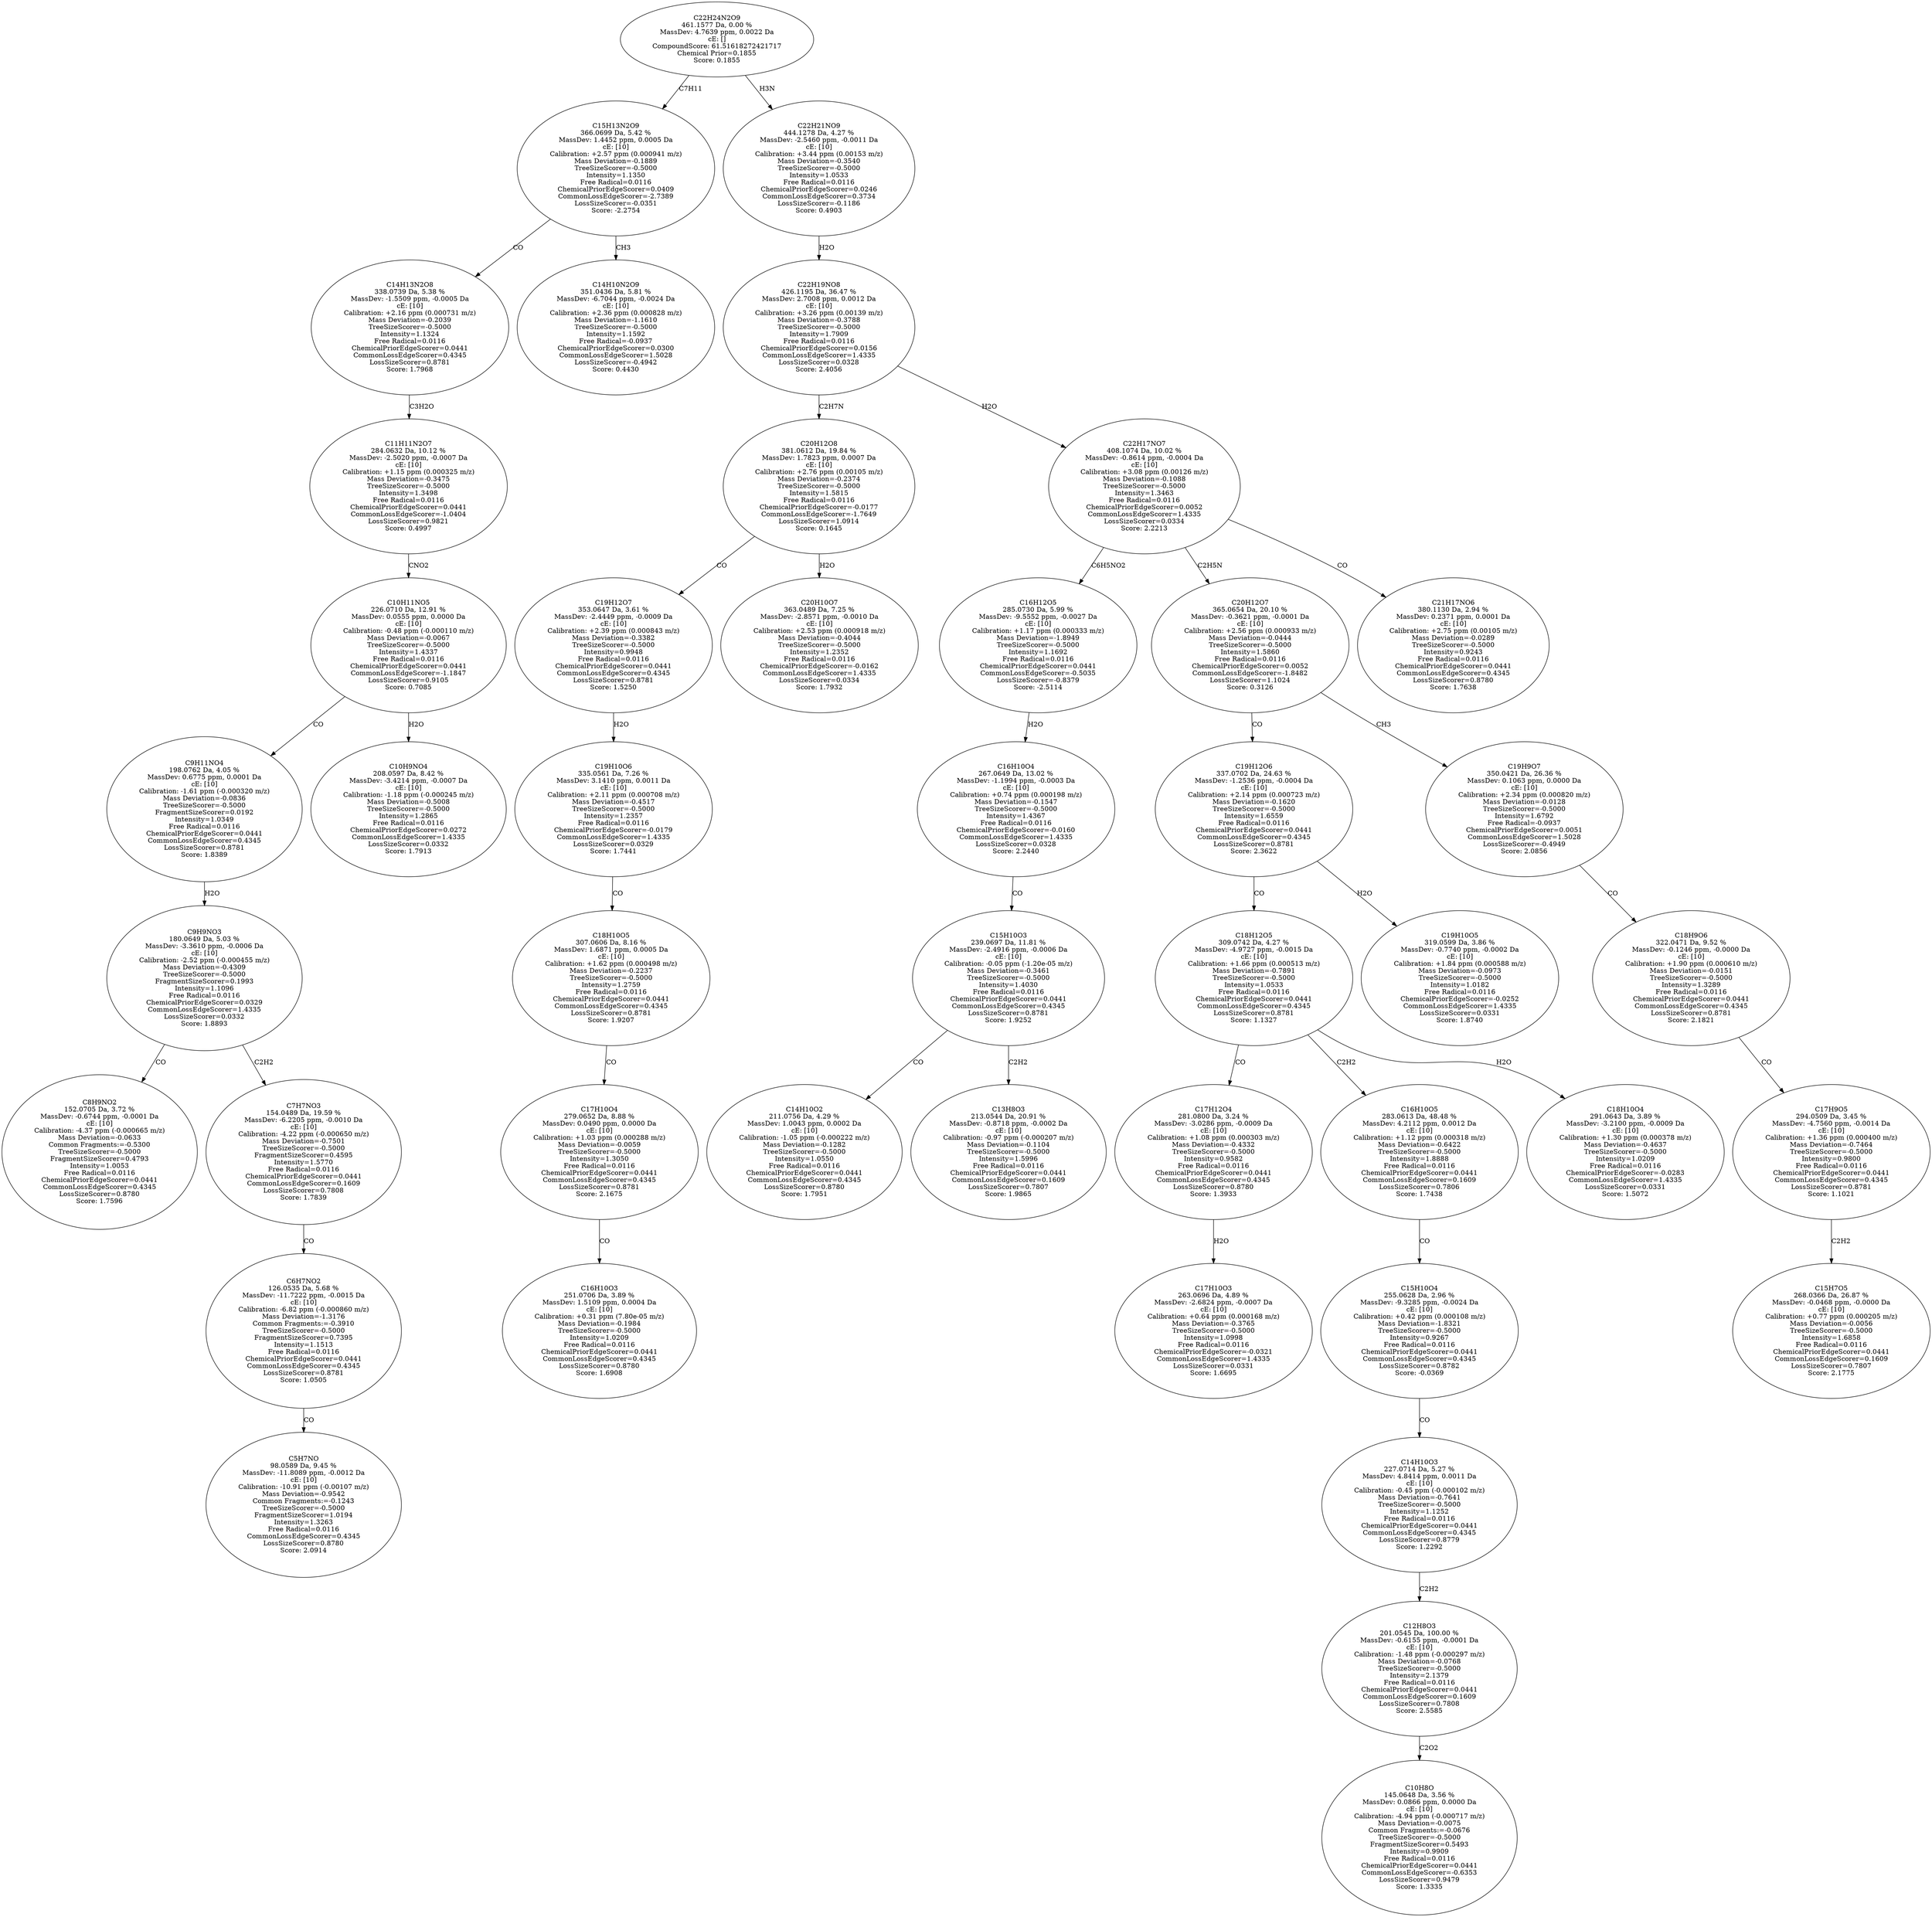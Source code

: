 strict digraph {
v1 [label="C8H9NO2\n152.0705 Da, 3.72 %\nMassDev: -0.6744 ppm, -0.0001 Da\ncE: [10]\nCalibration: -4.37 ppm (-0.000665 m/z)\nMass Deviation=-0.0633\nCommon Fragments:=-0.5300\nTreeSizeScorer=-0.5000\nFragmentSizeScorer=0.4793\nIntensity=1.0053\nFree Radical=0.0116\nChemicalPriorEdgeScorer=0.0441\nCommonLossEdgeScorer=0.4345\nLossSizeScorer=0.8780\nScore: 1.7596"];
v2 [label="C5H7NO\n98.0589 Da, 9.45 %\nMassDev: -11.8089 ppm, -0.0012 Da\ncE: [10]\nCalibration: -10.91 ppm (-0.00107 m/z)\nMass Deviation=-0.9542\nCommon Fragments:=-0.1243\nTreeSizeScorer=-0.5000\nFragmentSizeScorer=1.0194\nIntensity=1.3263\nFree Radical=0.0116\nCommonLossEdgeScorer=0.4345\nLossSizeScorer=0.8780\nScore: 2.0914"];
v3 [label="C6H7NO2\n126.0535 Da, 5.68 %\nMassDev: -11.7222 ppm, -0.0015 Da\ncE: [10]\nCalibration: -6.82 ppm (-0.000860 m/z)\nMass Deviation=-1.3176\nCommon Fragments:=-0.3910\nTreeSizeScorer=-0.5000\nFragmentSizeScorer=0.7395\nIntensity=1.1513\nFree Radical=0.0116\nChemicalPriorEdgeScorer=0.0441\nCommonLossEdgeScorer=0.4345\nLossSizeScorer=0.8781\nScore: 1.0505"];
v4 [label="C7H7NO3\n154.0489 Da, 19.59 %\nMassDev: -6.2205 ppm, -0.0010 Da\ncE: [10]\nCalibration: -4.22 ppm (-0.000650 m/z)\nMass Deviation=-0.7501\nTreeSizeScorer=-0.5000\nFragmentSizeScorer=0.4595\nIntensity=1.5770\nFree Radical=0.0116\nChemicalPriorEdgeScorer=0.0441\nCommonLossEdgeScorer=0.1609\nLossSizeScorer=0.7808\nScore: 1.7839"];
v5 [label="C9H9NO3\n180.0649 Da, 5.03 %\nMassDev: -3.3610 ppm, -0.0006 Da\ncE: [10]\nCalibration: -2.52 ppm (-0.000455 m/z)\nMass Deviation=-0.4309\nTreeSizeScorer=-0.5000\nFragmentSizeScorer=0.1993\nIntensity=1.1096\nFree Radical=0.0116\nChemicalPriorEdgeScorer=0.0329\nCommonLossEdgeScorer=1.4335\nLossSizeScorer=0.0332\nScore: 1.8893"];
v6 [label="C9H11NO4\n198.0762 Da, 4.05 %\nMassDev: 0.6775 ppm, 0.0001 Da\ncE: [10]\nCalibration: -1.61 ppm (-0.000320 m/z)\nMass Deviation=-0.0836\nTreeSizeScorer=-0.5000\nFragmentSizeScorer=0.0192\nIntensity=1.0349\nFree Radical=0.0116\nChemicalPriorEdgeScorer=0.0441\nCommonLossEdgeScorer=0.4345\nLossSizeScorer=0.8781\nScore: 1.8389"];
v7 [label="C10H9NO4\n208.0597 Da, 8.42 %\nMassDev: -3.4214 ppm, -0.0007 Da\ncE: [10]\nCalibration: -1.18 ppm (-0.000245 m/z)\nMass Deviation=-0.5008\nTreeSizeScorer=-0.5000\nIntensity=1.2865\nFree Radical=0.0116\nChemicalPriorEdgeScorer=0.0272\nCommonLossEdgeScorer=1.4335\nLossSizeScorer=0.0332\nScore: 1.7913"];
v8 [label="C10H11NO5\n226.0710 Da, 12.91 %\nMassDev: 0.0555 ppm, 0.0000 Da\ncE: [10]\nCalibration: -0.48 ppm (-0.000110 m/z)\nMass Deviation=-0.0067\nTreeSizeScorer=-0.5000\nIntensity=1.4337\nFree Radical=0.0116\nChemicalPriorEdgeScorer=0.0441\nCommonLossEdgeScorer=-1.1847\nLossSizeScorer=0.9105\nScore: 0.7085"];
v9 [label="C11H11N2O7\n284.0632 Da, 10.12 %\nMassDev: -2.5020 ppm, -0.0007 Da\ncE: [10]\nCalibration: +1.15 ppm (0.000325 m/z)\nMass Deviation=-0.3475\nTreeSizeScorer=-0.5000\nIntensity=1.3498\nFree Radical=0.0116\nChemicalPriorEdgeScorer=0.0441\nCommonLossEdgeScorer=-1.0404\nLossSizeScorer=0.9821\nScore: 0.4997"];
v10 [label="C14H13N2O8\n338.0739 Da, 5.38 %\nMassDev: -1.5509 ppm, -0.0005 Da\ncE: [10]\nCalibration: +2.16 ppm (0.000731 m/z)\nMass Deviation=-0.2039\nTreeSizeScorer=-0.5000\nIntensity=1.1324\nFree Radical=0.0116\nChemicalPriorEdgeScorer=0.0441\nCommonLossEdgeScorer=0.4345\nLossSizeScorer=0.8781\nScore: 1.7968"];
v11 [label="C14H10N2O9\n351.0436 Da, 5.81 %\nMassDev: -6.7044 ppm, -0.0024 Da\ncE: [10]\nCalibration: +2.36 ppm (0.000828 m/z)\nMass Deviation=-1.1610\nTreeSizeScorer=-0.5000\nIntensity=1.1592\nFree Radical=-0.0937\nChemicalPriorEdgeScorer=0.0300\nCommonLossEdgeScorer=1.5028\nLossSizeScorer=-0.4942\nScore: 0.4430"];
v12 [label="C15H13N2O9\n366.0699 Da, 5.42 %\nMassDev: 1.4452 ppm, 0.0005 Da\ncE: [10]\nCalibration: +2.57 ppm (0.000941 m/z)\nMass Deviation=-0.1889\nTreeSizeScorer=-0.5000\nIntensity=1.1350\nFree Radical=0.0116\nChemicalPriorEdgeScorer=0.0409\nCommonLossEdgeScorer=-2.7389\nLossSizeScorer=-0.0351\nScore: -2.2754"];
v13 [label="C16H10O3\n251.0706 Da, 3.89 %\nMassDev: 1.5109 ppm, 0.0004 Da\ncE: [10]\nCalibration: +0.31 ppm (7.80e-05 m/z)\nMass Deviation=-0.1984\nTreeSizeScorer=-0.5000\nIntensity=1.0209\nFree Radical=0.0116\nChemicalPriorEdgeScorer=0.0441\nCommonLossEdgeScorer=0.4345\nLossSizeScorer=0.8780\nScore: 1.6908"];
v14 [label="C17H10O4\n279.0652 Da, 8.88 %\nMassDev: 0.0490 ppm, 0.0000 Da\ncE: [10]\nCalibration: +1.03 ppm (0.000288 m/z)\nMass Deviation=-0.0059\nTreeSizeScorer=-0.5000\nIntensity=1.3050\nFree Radical=0.0116\nChemicalPriorEdgeScorer=0.0441\nCommonLossEdgeScorer=0.4345\nLossSizeScorer=0.8781\nScore: 2.1675"];
v15 [label="C18H10O5\n307.0606 Da, 8.16 %\nMassDev: 1.6871 ppm, 0.0005 Da\ncE: [10]\nCalibration: +1.62 ppm (0.000498 m/z)\nMass Deviation=-0.2237\nTreeSizeScorer=-0.5000\nIntensity=1.2759\nFree Radical=0.0116\nChemicalPriorEdgeScorer=0.0441\nCommonLossEdgeScorer=0.4345\nLossSizeScorer=0.8781\nScore: 1.9207"];
v16 [label="C19H10O6\n335.0561 Da, 7.26 %\nMassDev: 3.1410 ppm, 0.0011 Da\ncE: [10]\nCalibration: +2.11 ppm (0.000708 m/z)\nMass Deviation=-0.4517\nTreeSizeScorer=-0.5000\nIntensity=1.2357\nFree Radical=0.0116\nChemicalPriorEdgeScorer=-0.0179\nCommonLossEdgeScorer=1.4335\nLossSizeScorer=0.0329\nScore: 1.7441"];
v17 [label="C19H12O7\n353.0647 Da, 3.61 %\nMassDev: -2.4449 ppm, -0.0009 Da\ncE: [10]\nCalibration: +2.39 ppm (0.000843 m/z)\nMass Deviation=-0.3382\nTreeSizeScorer=-0.5000\nIntensity=0.9948\nFree Radical=0.0116\nChemicalPriorEdgeScorer=0.0441\nCommonLossEdgeScorer=0.4345\nLossSizeScorer=0.8781\nScore: 1.5250"];
v18 [label="C20H10O7\n363.0489 Da, 7.25 %\nMassDev: -2.8571 ppm, -0.0010 Da\ncE: [10]\nCalibration: +2.53 ppm (0.000918 m/z)\nMass Deviation=-0.4044\nTreeSizeScorer=-0.5000\nIntensity=1.2352\nFree Radical=0.0116\nChemicalPriorEdgeScorer=-0.0162\nCommonLossEdgeScorer=1.4335\nLossSizeScorer=0.0334\nScore: 1.7932"];
v19 [label="C20H12O8\n381.0612 Da, 19.84 %\nMassDev: 1.7823 ppm, 0.0007 Da\ncE: [10]\nCalibration: +2.76 ppm (0.00105 m/z)\nMass Deviation=-0.2374\nTreeSizeScorer=-0.5000\nIntensity=1.5815\nFree Radical=0.0116\nChemicalPriorEdgeScorer=-0.0177\nCommonLossEdgeScorer=-1.7649\nLossSizeScorer=1.0914\nScore: 0.1645"];
v20 [label="C14H10O2\n211.0756 Da, 4.29 %\nMassDev: 1.0043 ppm, 0.0002 Da\ncE: [10]\nCalibration: -1.05 ppm (-0.000222 m/z)\nMass Deviation=-0.1282\nTreeSizeScorer=-0.5000\nIntensity=1.0550\nFree Radical=0.0116\nChemicalPriorEdgeScorer=0.0441\nCommonLossEdgeScorer=0.4345\nLossSizeScorer=0.8780\nScore: 1.7951"];
v21 [label="C13H8O3\n213.0544 Da, 20.91 %\nMassDev: -0.8718 ppm, -0.0002 Da\ncE: [10]\nCalibration: -0.97 ppm (-0.000207 m/z)\nMass Deviation=-0.1104\nTreeSizeScorer=-0.5000\nIntensity=1.5996\nFree Radical=0.0116\nChemicalPriorEdgeScorer=0.0441\nCommonLossEdgeScorer=0.1609\nLossSizeScorer=0.7807\nScore: 1.9865"];
v22 [label="C15H10O3\n239.0697 Da, 11.81 %\nMassDev: -2.4916 ppm, -0.0006 Da\ncE: [10]\nCalibration: -0.05 ppm (-1.20e-05 m/z)\nMass Deviation=-0.3461\nTreeSizeScorer=-0.5000\nIntensity=1.4030\nFree Radical=0.0116\nChemicalPriorEdgeScorer=0.0441\nCommonLossEdgeScorer=0.4345\nLossSizeScorer=0.8781\nScore: 1.9252"];
v23 [label="C16H10O4\n267.0649 Da, 13.02 %\nMassDev: -1.1994 ppm, -0.0003 Da\ncE: [10]\nCalibration: +0.74 ppm (0.000198 m/z)\nMass Deviation=-0.1547\nTreeSizeScorer=-0.5000\nIntensity=1.4367\nFree Radical=0.0116\nChemicalPriorEdgeScorer=-0.0160\nCommonLossEdgeScorer=1.4335\nLossSizeScorer=0.0328\nScore: 2.2440"];
v24 [label="C16H12O5\n285.0730 Da, 5.99 %\nMassDev: -9.5552 ppm, -0.0027 Da\ncE: [10]\nCalibration: +1.17 ppm (0.000333 m/z)\nMass Deviation=-1.8949\nTreeSizeScorer=-0.5000\nIntensity=1.1692\nFree Radical=0.0116\nChemicalPriorEdgeScorer=0.0441\nCommonLossEdgeScorer=-0.5035\nLossSizeScorer=-0.8379\nScore: -2.5114"];
v25 [label="C17H10O3\n263.0696 Da, 4.89 %\nMassDev: -2.6824 ppm, -0.0007 Da\ncE: [10]\nCalibration: +0.64 ppm (0.000168 m/z)\nMass Deviation=-0.3765\nTreeSizeScorer=-0.5000\nIntensity=1.0998\nFree Radical=0.0116\nChemicalPriorEdgeScorer=-0.0321\nCommonLossEdgeScorer=1.4335\nLossSizeScorer=0.0331\nScore: 1.6695"];
v26 [label="C17H12O4\n281.0800 Da, 3.24 %\nMassDev: -3.0286 ppm, -0.0009 Da\ncE: [10]\nCalibration: +1.08 ppm (0.000303 m/z)\nMass Deviation=-0.4332\nTreeSizeScorer=-0.5000\nIntensity=0.9582\nFree Radical=0.0116\nChemicalPriorEdgeScorer=0.0441\nCommonLossEdgeScorer=0.4345\nLossSizeScorer=0.8780\nScore: 1.3933"];
v27 [label="C10H8O\n145.0648 Da, 3.56 %\nMassDev: 0.0866 ppm, 0.0000 Da\ncE: [10]\nCalibration: -4.94 ppm (-0.000717 m/z)\nMass Deviation=-0.0075\nCommon Fragments:=-0.0676\nTreeSizeScorer=-0.5000\nFragmentSizeScorer=0.5493\nIntensity=0.9909\nFree Radical=0.0116\nChemicalPriorEdgeScorer=0.0441\nCommonLossEdgeScorer=-0.6353\nLossSizeScorer=0.9479\nScore: 1.3335"];
v28 [label="C12H8O3\n201.0545 Da, 100.00 %\nMassDev: -0.6155 ppm, -0.0001 Da\ncE: [10]\nCalibration: -1.48 ppm (-0.000297 m/z)\nMass Deviation=-0.0768\nTreeSizeScorer=-0.5000\nIntensity=2.1379\nFree Radical=0.0116\nChemicalPriorEdgeScorer=0.0441\nCommonLossEdgeScorer=0.1609\nLossSizeScorer=0.7808\nScore: 2.5585"];
v29 [label="C14H10O3\n227.0714 Da, 5.27 %\nMassDev: 4.8414 ppm, 0.0011 Da\ncE: [10]\nCalibration: -0.45 ppm (-0.000102 m/z)\nMass Deviation=-0.7641\nTreeSizeScorer=-0.5000\nIntensity=1.1252\nFree Radical=0.0116\nChemicalPriorEdgeScorer=0.0441\nCommonLossEdgeScorer=0.4345\nLossSizeScorer=0.8779\nScore: 1.2292"];
v30 [label="C15H10O4\n255.0628 Da, 2.96 %\nMassDev: -9.3285 ppm, -0.0024 Da\ncE: [10]\nCalibration: +0.42 ppm (0.000108 m/z)\nMass Deviation=-1.8321\nTreeSizeScorer=-0.5000\nIntensity=0.9267\nFree Radical=0.0116\nChemicalPriorEdgeScorer=0.0441\nCommonLossEdgeScorer=0.4345\nLossSizeScorer=0.8782\nScore: -0.0369"];
v31 [label="C16H10O5\n283.0613 Da, 48.48 %\nMassDev: 4.2112 ppm, 0.0012 Da\ncE: [10]\nCalibration: +1.12 ppm (0.000318 m/z)\nMass Deviation=-0.6422\nTreeSizeScorer=-0.5000\nIntensity=1.8888\nFree Radical=0.0116\nChemicalPriorEdgeScorer=0.0441\nCommonLossEdgeScorer=0.1609\nLossSizeScorer=0.7806\nScore: 1.7438"];
v32 [label="C18H10O4\n291.0643 Da, 3.89 %\nMassDev: -3.2100 ppm, -0.0009 Da\ncE: [10]\nCalibration: +1.30 ppm (0.000378 m/z)\nMass Deviation=-0.4637\nTreeSizeScorer=-0.5000\nIntensity=1.0209\nFree Radical=0.0116\nChemicalPriorEdgeScorer=-0.0283\nCommonLossEdgeScorer=1.4335\nLossSizeScorer=0.0331\nScore: 1.5072"];
v33 [label="C18H12O5\n309.0742 Da, 4.27 %\nMassDev: -4.9727 ppm, -0.0015 Da\ncE: [10]\nCalibration: +1.66 ppm (0.000513 m/z)\nMass Deviation=-0.7891\nTreeSizeScorer=-0.5000\nIntensity=1.0533\nFree Radical=0.0116\nChemicalPriorEdgeScorer=0.0441\nCommonLossEdgeScorer=0.4345\nLossSizeScorer=0.8781\nScore: 1.1327"];
v34 [label="C19H10O5\n319.0599 Da, 3.86 %\nMassDev: -0.7740 ppm, -0.0002 Da\ncE: [10]\nCalibration: +1.84 ppm (0.000588 m/z)\nMass Deviation=-0.0973\nTreeSizeScorer=-0.5000\nIntensity=1.0182\nFree Radical=0.0116\nChemicalPriorEdgeScorer=-0.0252\nCommonLossEdgeScorer=1.4335\nLossSizeScorer=0.0331\nScore: 1.8740"];
v35 [label="C19H12O6\n337.0702 Da, 24.63 %\nMassDev: -1.2536 ppm, -0.0004 Da\ncE: [10]\nCalibration: +2.14 ppm (0.000723 m/z)\nMass Deviation=-0.1620\nTreeSizeScorer=-0.5000\nIntensity=1.6559\nFree Radical=0.0116\nChemicalPriorEdgeScorer=0.0441\nCommonLossEdgeScorer=0.4345\nLossSizeScorer=0.8781\nScore: 2.3622"];
v36 [label="C15H7O5\n268.0366 Da, 26.87 %\nMassDev: -0.0468 ppm, -0.0000 Da\ncE: [10]\nCalibration: +0.77 ppm (0.000205 m/z)\nMass Deviation=-0.0056\nTreeSizeScorer=-0.5000\nIntensity=1.6858\nFree Radical=0.0116\nChemicalPriorEdgeScorer=0.0441\nCommonLossEdgeScorer=0.1609\nLossSizeScorer=0.7807\nScore: 2.1775"];
v37 [label="C17H9O5\n294.0509 Da, 3.45 %\nMassDev: -4.7560 ppm, -0.0014 Da\ncE: [10]\nCalibration: +1.36 ppm (0.000400 m/z)\nMass Deviation=-0.7464\nTreeSizeScorer=-0.5000\nIntensity=0.9800\nFree Radical=0.0116\nChemicalPriorEdgeScorer=0.0441\nCommonLossEdgeScorer=0.4345\nLossSizeScorer=0.8781\nScore: 1.1021"];
v38 [label="C18H9O6\n322.0471 Da, 9.52 %\nMassDev: -0.1246 ppm, -0.0000 Da\ncE: [10]\nCalibration: +1.90 ppm (0.000610 m/z)\nMass Deviation=-0.0151\nTreeSizeScorer=-0.5000\nIntensity=1.3289\nFree Radical=0.0116\nChemicalPriorEdgeScorer=0.0441\nCommonLossEdgeScorer=0.4345\nLossSizeScorer=0.8781\nScore: 2.1821"];
v39 [label="C19H9O7\n350.0421 Da, 26.36 %\nMassDev: 0.1063 ppm, 0.0000 Da\ncE: [10]\nCalibration: +2.34 ppm (0.000820 m/z)\nMass Deviation=-0.0128\nTreeSizeScorer=-0.5000\nIntensity=1.6792\nFree Radical=-0.0937\nChemicalPriorEdgeScorer=0.0051\nCommonLossEdgeScorer=1.5028\nLossSizeScorer=-0.4949\nScore: 2.0856"];
v40 [label="C20H12O7\n365.0654 Da, 20.10 %\nMassDev: -0.3621 ppm, -0.0001 Da\ncE: [10]\nCalibration: +2.56 ppm (0.000933 m/z)\nMass Deviation=-0.0444\nTreeSizeScorer=-0.5000\nIntensity=1.5860\nFree Radical=0.0116\nChemicalPriorEdgeScorer=0.0052\nCommonLossEdgeScorer=-1.8482\nLossSizeScorer=1.1024\nScore: 0.3126"];
v41 [label="C21H17NO6\n380.1130 Da, 2.94 %\nMassDev: 0.2371 ppm, 0.0001 Da\ncE: [10]\nCalibration: +2.75 ppm (0.00105 m/z)\nMass Deviation=-0.0289\nTreeSizeScorer=-0.5000\nIntensity=0.9243\nFree Radical=0.0116\nChemicalPriorEdgeScorer=0.0441\nCommonLossEdgeScorer=0.4345\nLossSizeScorer=0.8780\nScore: 1.7638"];
v42 [label="C22H17NO7\n408.1074 Da, 10.02 %\nMassDev: -0.8614 ppm, -0.0004 Da\ncE: [10]\nCalibration: +3.08 ppm (0.00126 m/z)\nMass Deviation=-0.1088\nTreeSizeScorer=-0.5000\nIntensity=1.3463\nFree Radical=0.0116\nChemicalPriorEdgeScorer=0.0052\nCommonLossEdgeScorer=1.4335\nLossSizeScorer=0.0334\nScore: 2.2213"];
v43 [label="C22H19NO8\n426.1195 Da, 36.47 %\nMassDev: 2.7008 ppm, 0.0012 Da\ncE: [10]\nCalibration: +3.26 ppm (0.00139 m/z)\nMass Deviation=-0.3788\nTreeSizeScorer=-0.5000\nIntensity=1.7909\nFree Radical=0.0116\nChemicalPriorEdgeScorer=0.0156\nCommonLossEdgeScorer=1.4335\nLossSizeScorer=0.0328\nScore: 2.4056"];
v44 [label="C22H21NO9\n444.1278 Da, 4.27 %\nMassDev: -2.5460 ppm, -0.0011 Da\ncE: [10]\nCalibration: +3.44 ppm (0.00153 m/z)\nMass Deviation=-0.3540\nTreeSizeScorer=-0.5000\nIntensity=1.0533\nFree Radical=0.0116\nChemicalPriorEdgeScorer=0.0246\nCommonLossEdgeScorer=0.3734\nLossSizeScorer=-0.1186\nScore: 0.4903"];
v45 [label="C22H24N2O9\n461.1577 Da, 0.00 %\nMassDev: 4.7639 ppm, 0.0022 Da\ncE: []\nCompoundScore: 61.51618272421717\nChemical Prior=0.1855\nScore: 0.1855"];
v5 -> v1 [label="CO"];
v3 -> v2 [label="CO"];
v4 -> v3 [label="CO"];
v5 -> v4 [label="C2H2"];
v6 -> v5 [label="H2O"];
v8 -> v6 [label="CO"];
v8 -> v7 [label="H2O"];
v9 -> v8 [label="CNO2"];
v10 -> v9 [label="C3H2O"];
v12 -> v10 [label="CO"];
v12 -> v11 [label="CH3"];
v45 -> v12 [label="C7H11"];
v14 -> v13 [label="CO"];
v15 -> v14 [label="CO"];
v16 -> v15 [label="CO"];
v17 -> v16 [label="H2O"];
v19 -> v17 [label="CO"];
v19 -> v18 [label="H2O"];
v43 -> v19 [label="C2H7N"];
v22 -> v20 [label="CO"];
v22 -> v21 [label="C2H2"];
v23 -> v22 [label="CO"];
v24 -> v23 [label="H2O"];
v42 -> v24 [label="C6H5NO2"];
v26 -> v25 [label="H2O"];
v33 -> v26 [label="CO"];
v28 -> v27 [label="C2O2"];
v29 -> v28 [label="C2H2"];
v30 -> v29 [label="CO"];
v31 -> v30 [label="CO"];
v33 -> v31 [label="C2H2"];
v33 -> v32 [label="H2O"];
v35 -> v33 [label="CO"];
v35 -> v34 [label="H2O"];
v40 -> v35 [label="CO"];
v37 -> v36 [label="C2H2"];
v38 -> v37 [label="CO"];
v39 -> v38 [label="CO"];
v40 -> v39 [label="CH3"];
v42 -> v40 [label="C2H5N"];
v42 -> v41 [label="CO"];
v43 -> v42 [label="H2O"];
v44 -> v43 [label="H2O"];
v45 -> v44 [label="H3N"];
}